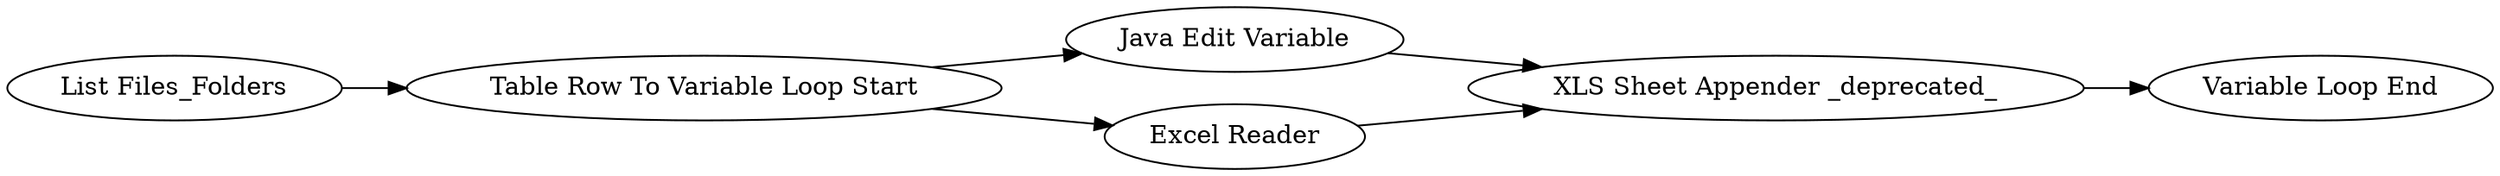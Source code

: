 digraph {
	10 [label="Table Row To Variable Loop Start"]
	11 [label="Java Edit Variable"]
	12 [label="XLS Sheet Appender _deprecated_"]
	13 [label="Excel Reader"]
	14 [label="Variable Loop End"]
	15 [label="List Files_Folders"]
	10 -> 11
	10 -> 13
	11 -> 12
	12 -> 14
	13 -> 12
	15 -> 10
	rankdir=LR
}
